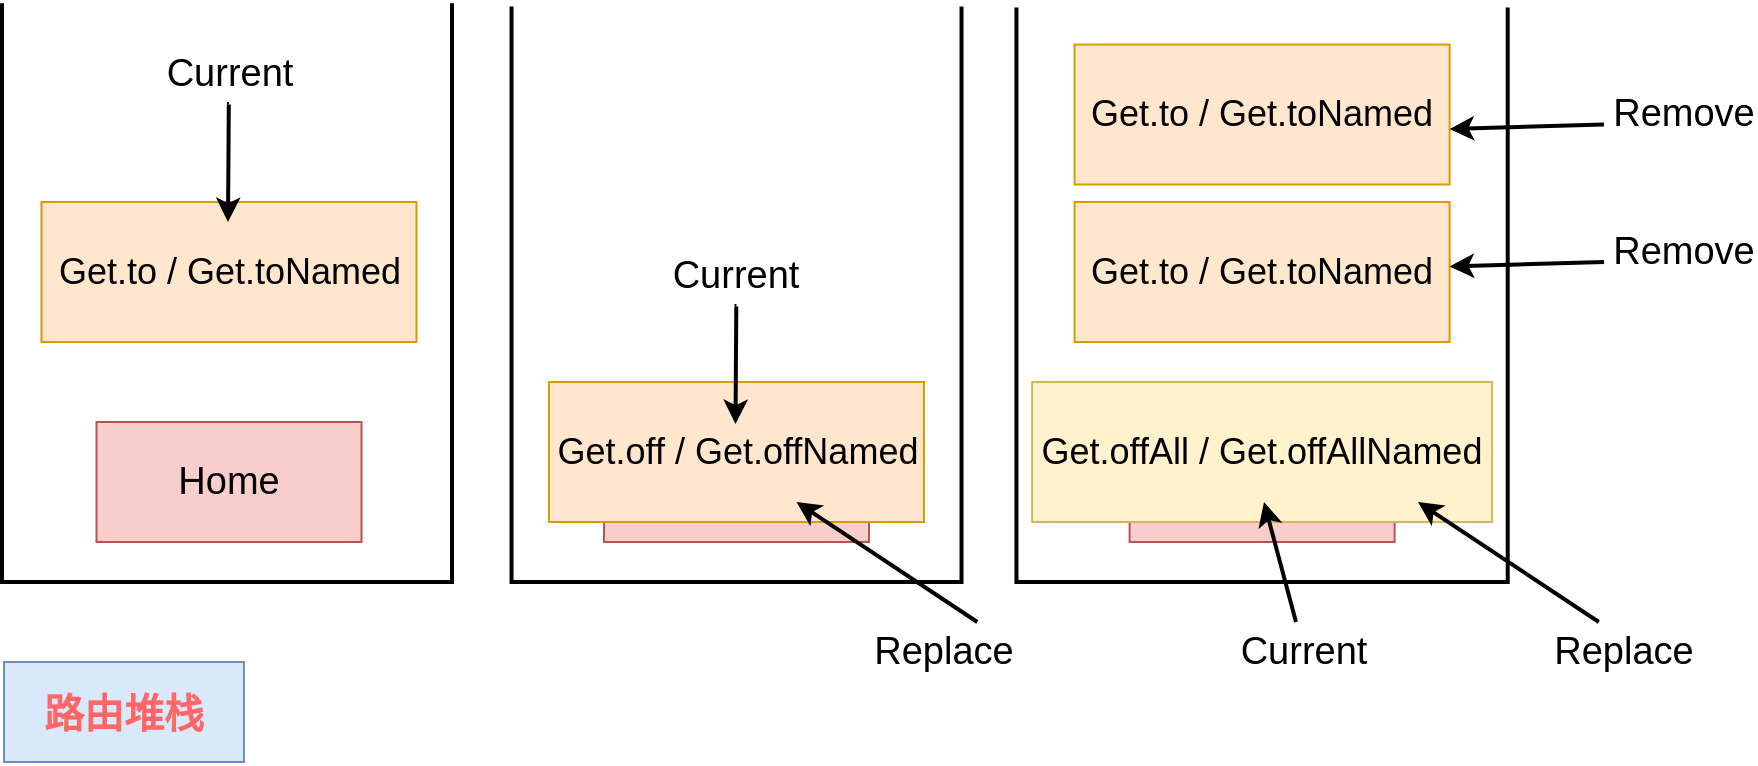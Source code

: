 <mxfile version="20.0.3" type="github">
  <diagram id="GzrUA6mrX1XvFO8yrAFA" name="Page-1">
    <mxGraphModel dx="1180" dy="753" grid="1" gridSize="10" guides="1" tooltips="1" connect="1" arrows="1" fold="1" page="1" pageScale="1" pageWidth="827" pageHeight="1169" math="0" shadow="0">
      <root>
        <mxCell id="0" />
        <mxCell id="1" parent="0" />
        <mxCell id="eBIgCEritfoh53Qw2P8X-1" value="" style="strokeWidth=2;html=1;shape=mxgraph.flowchart.annotation_1;align=left;pointerEvents=1;rotation=-90;" vertex="1" parent="1">
          <mxGeometry x="86.82" y="172.82" width="289.37" height="225" as="geometry" />
        </mxCell>
        <mxCell id="eBIgCEritfoh53Qw2P8X-2" value="路由堆栈" style="rounded=0;fillColor=#dae8fc;strokeColor=#6c8ebf;fontColor=#FF6666;fontFamily=Helvetica;whiteSpace=wrap;html=1;fontSize=20;fontStyle=1" vertex="1" parent="1">
          <mxGeometry x="120" y="470" width="120" height="50" as="geometry" />
        </mxCell>
        <mxCell id="eBIgCEritfoh53Qw2P8X-3" value="Home" style="rounded=0;fillColor=#f8cecc;strokeColor=#b85450;fontFamily=Helvetica;whiteSpace=wrap;html=1;fontSize=19;fontStyle=0" vertex="1" parent="1">
          <mxGeometry x="166.25" y="350" width="132.5" height="60" as="geometry" />
        </mxCell>
        <mxCell id="eBIgCEritfoh53Qw2P8X-4" value="Get.to / Get.toNamed" style="rounded=0;fillColor=#ffe6cc;strokeColor=#d79b00;fontFamily=Helvetica;whiteSpace=wrap;html=1;fontSize=18;fontStyle=0" vertex="1" parent="1">
          <mxGeometry x="138.75" y="240" width="187.5" height="70" as="geometry" />
        </mxCell>
        <mxCell id="eBIgCEritfoh53Qw2P8X-7" value="" style="endArrow=classic;html=1;rounded=0;fontFamily=Helvetica;fontSize=19;fontColor=#FF6666;spacing=5;startArrow=none;strokeWidth=2;" edge="1" parent="1" source="eBIgCEritfoh53Qw2P8X-8">
          <mxGeometry width="50" height="50" relative="1" as="geometry">
            <mxPoint x="232" y="190" as="sourcePoint" />
            <mxPoint x="232" y="250" as="targetPoint" />
          </mxGeometry>
        </mxCell>
        <mxCell id="eBIgCEritfoh53Qw2P8X-8" value="Current" style="text;html=1;strokeColor=none;fillColor=none;align=center;verticalAlign=middle;whiteSpace=wrap;rounded=0;fontFamily=Helvetica;fontSize=19;fontColor=#000000;" vertex="1" parent="1">
          <mxGeometry x="202.5" y="161.25" width="60" height="30" as="geometry" />
        </mxCell>
        <mxCell id="eBIgCEritfoh53Qw2P8X-9" value="" style="endArrow=none;html=1;rounded=0;fontFamily=Helvetica;fontSize=19;fontColor=#FF6666;spacing=5;" edge="1" parent="1" target="eBIgCEritfoh53Qw2P8X-8">
          <mxGeometry width="50" height="50" relative="1" as="geometry">
            <mxPoint x="232" y="190" as="sourcePoint" />
            <mxPoint x="232" y="250" as="targetPoint" />
          </mxGeometry>
        </mxCell>
        <mxCell id="eBIgCEritfoh53Qw2P8X-10" value="" style="strokeWidth=2;html=1;shape=mxgraph.flowchart.annotation_1;align=left;pointerEvents=1;rotation=-90;" vertex="1" parent="1">
          <mxGeometry x="342.36" y="173.61" width="287.8" height="225" as="geometry" />
        </mxCell>
        <mxCell id="eBIgCEritfoh53Qw2P8X-11" value="Home" style="rounded=0;fillColor=#f8cecc;strokeColor=#b85450;fontFamily=Helvetica;whiteSpace=wrap;html=1;fontSize=19;fontStyle=0" vertex="1" parent="1">
          <mxGeometry x="420" y="350" width="132.5" height="60" as="geometry" />
        </mxCell>
        <mxCell id="eBIgCEritfoh53Qw2P8X-12" value="Get.off / Get.offNamed" style="rounded=0;fillColor=#ffe6cc;strokeColor=#d79b00;fontFamily=Helvetica;whiteSpace=wrap;html=1;fontSize=18;fontStyle=0" vertex="1" parent="1">
          <mxGeometry x="392.5" y="330" width="187.5" height="70" as="geometry" />
        </mxCell>
        <mxCell id="eBIgCEritfoh53Qw2P8X-13" value="" style="endArrow=classic;html=1;rounded=0;fontFamily=Helvetica;fontSize=19;fontColor=#FF6666;spacing=5;startArrow=none;strokeWidth=2;" edge="1" parent="1" source="eBIgCEritfoh53Qw2P8X-14">
          <mxGeometry width="50" height="50" relative="1" as="geometry">
            <mxPoint x="485.75" y="291" as="sourcePoint" />
            <mxPoint x="485.75" y="351" as="targetPoint" />
          </mxGeometry>
        </mxCell>
        <mxCell id="eBIgCEritfoh53Qw2P8X-14" value="Current" style="text;html=1;strokeColor=none;fillColor=none;align=center;verticalAlign=middle;whiteSpace=wrap;rounded=0;fontFamily=Helvetica;fontSize=19;fontColor=#000000;" vertex="1" parent="1">
          <mxGeometry x="456.25" y="262.25" width="60" height="30" as="geometry" />
        </mxCell>
        <mxCell id="eBIgCEritfoh53Qw2P8X-15" value="" style="endArrow=none;html=1;rounded=0;fontFamily=Helvetica;fontSize=19;fontColor=#FF6666;spacing=5;" edge="1" parent="1" target="eBIgCEritfoh53Qw2P8X-14">
          <mxGeometry width="50" height="50" relative="1" as="geometry">
            <mxPoint x="485.75" y="291" as="sourcePoint" />
            <mxPoint x="485.75" y="351" as="targetPoint" />
          </mxGeometry>
        </mxCell>
        <mxCell id="eBIgCEritfoh53Qw2P8X-16" value="" style="endArrow=classic;html=1;rounded=0;fontFamily=Helvetica;fontSize=19;fontColor=#FF6666;spacing=5;startArrow=none;strokeWidth=2;" edge="1" parent="1">
          <mxGeometry width="50" height="50" relative="1" as="geometry">
            <mxPoint x="606.648" y="450" as="sourcePoint" />
            <mxPoint x="516.25" y="390" as="targetPoint" />
          </mxGeometry>
        </mxCell>
        <mxCell id="eBIgCEritfoh53Qw2P8X-17" value="Replace" style="text;html=1;strokeColor=none;fillColor=none;align=center;verticalAlign=middle;whiteSpace=wrap;rounded=0;fontFamily=Helvetica;fontSize=19;fontColor=#000000;" vertex="1" parent="1">
          <mxGeometry x="560" y="450" width="60" height="30" as="geometry" />
        </mxCell>
        <mxCell id="eBIgCEritfoh53Qw2P8X-18" value="" style="strokeWidth=2;html=1;shape=mxgraph.flowchart.annotation_1;align=left;pointerEvents=1;rotation=-90;" vertex="1" parent="1">
          <mxGeometry x="605.44" y="163.58" width="287.22" height="245.62" as="geometry" />
        </mxCell>
        <mxCell id="eBIgCEritfoh53Qw2P8X-19" value="Home" style="rounded=0;fillColor=#f8cecc;strokeColor=#b85450;fontFamily=Helvetica;whiteSpace=wrap;html=1;fontSize=19;fontStyle=0" vertex="1" parent="1">
          <mxGeometry x="682.81" y="350" width="132.5" height="60" as="geometry" />
        </mxCell>
        <mxCell id="eBIgCEritfoh53Qw2P8X-20" value="Get.offAll / Get.offAllNamed" style="rounded=0;fillColor=#fff2cc;strokeColor=#d6b656;fontFamily=Helvetica;whiteSpace=wrap;html=1;fontSize=18;fontStyle=0" vertex="1" parent="1">
          <mxGeometry x="634.06" y="330" width="230" height="70" as="geometry" />
        </mxCell>
        <mxCell id="eBIgCEritfoh53Qw2P8X-21" value="" style="endArrow=classic;html=1;rounded=0;fontFamily=Helvetica;fontSize=19;fontColor=#FF6666;spacing=5;startArrow=none;strokeWidth=2;" edge="1" parent="1" source="eBIgCEritfoh53Qw2P8X-22">
          <mxGeometry width="50" height="50" relative="1" as="geometry">
            <mxPoint x="738.25" y="291" as="sourcePoint" />
            <mxPoint x="750" y="390" as="targetPoint" />
          </mxGeometry>
        </mxCell>
        <mxCell id="eBIgCEritfoh53Qw2P8X-22" value="Current" style="text;html=1;strokeColor=none;fillColor=none;align=center;verticalAlign=middle;whiteSpace=wrap;rounded=0;fontFamily=Helvetica;fontSize=19;fontColor=#000000;" vertex="1" parent="1">
          <mxGeometry x="740" y="450" width="60" height="30" as="geometry" />
        </mxCell>
        <mxCell id="eBIgCEritfoh53Qw2P8X-24" value="" style="endArrow=classic;html=1;rounded=0;fontFamily=Helvetica;fontSize=19;fontColor=#FF6666;spacing=5;startArrow=none;strokeWidth=2;" edge="1" parent="1">
          <mxGeometry width="50" height="50" relative="1" as="geometry">
            <mxPoint x="917.398" y="450" as="sourcePoint" />
            <mxPoint x="827" y="390" as="targetPoint" />
          </mxGeometry>
        </mxCell>
        <mxCell id="eBIgCEritfoh53Qw2P8X-25" value="Replace" style="text;html=1;strokeColor=none;fillColor=none;align=center;verticalAlign=middle;whiteSpace=wrap;rounded=0;fontFamily=Helvetica;fontSize=19;fontColor=#000000;" vertex="1" parent="1">
          <mxGeometry x="900" y="450" width="60" height="30" as="geometry" />
        </mxCell>
        <mxCell id="eBIgCEritfoh53Qw2P8X-33" value="Get.to / Get.toNamed" style="rounded=0;fillColor=#ffe6cc;strokeColor=#d79b00;fontFamily=Helvetica;whiteSpace=wrap;html=1;fontSize=18;fontStyle=0" vertex="1" parent="1">
          <mxGeometry x="655.31" y="240" width="187.5" height="70" as="geometry" />
        </mxCell>
        <mxCell id="eBIgCEritfoh53Qw2P8X-34" value="Get.to / Get.toNamed" style="rounded=0;fillColor=#ffe6cc;strokeColor=#d79b00;fontFamily=Helvetica;whiteSpace=wrap;html=1;fontSize=18;fontStyle=0" vertex="1" parent="1">
          <mxGeometry x="655.31" y="161.25" width="187.5" height="70" as="geometry" />
        </mxCell>
        <mxCell id="eBIgCEritfoh53Qw2P8X-37" value="" style="endArrow=classic;html=1;rounded=0;fontFamily=Helvetica;fontSize=19;fontColor=#FF6666;spacing=5;startArrow=none;strokeWidth=2;" edge="1" parent="1" target="eBIgCEritfoh53Qw2P8X-33">
          <mxGeometry width="50" height="50" relative="1" as="geometry">
            <mxPoint x="920" y="270" as="sourcePoint" />
            <mxPoint x="837" y="250" as="targetPoint" />
          </mxGeometry>
        </mxCell>
        <mxCell id="eBIgCEritfoh53Qw2P8X-38" value="Remove" style="text;html=1;strokeColor=none;fillColor=none;align=center;verticalAlign=middle;whiteSpace=wrap;rounded=0;fontFamily=Helvetica;fontSize=19;fontColor=#000000;" vertex="1" parent="1">
          <mxGeometry x="930" y="250" width="60" height="30" as="geometry" />
        </mxCell>
        <mxCell id="eBIgCEritfoh53Qw2P8X-39" value="" style="endArrow=classic;html=1;rounded=0;fontFamily=Helvetica;fontSize=19;fontColor=#FF6666;spacing=5;startArrow=none;strokeWidth=2;" edge="1" parent="1">
          <mxGeometry width="50" height="50" relative="1" as="geometry">
            <mxPoint x="920" y="201.25" as="sourcePoint" />
            <mxPoint x="842.81" y="203.508" as="targetPoint" />
          </mxGeometry>
        </mxCell>
        <mxCell id="eBIgCEritfoh53Qw2P8X-40" value="Remove" style="text;html=1;strokeColor=none;fillColor=none;align=center;verticalAlign=middle;whiteSpace=wrap;rounded=0;fontFamily=Helvetica;fontSize=19;fontColor=#000000;" vertex="1" parent="1">
          <mxGeometry x="930" y="181.25" width="60" height="30" as="geometry" />
        </mxCell>
      </root>
    </mxGraphModel>
  </diagram>
</mxfile>
